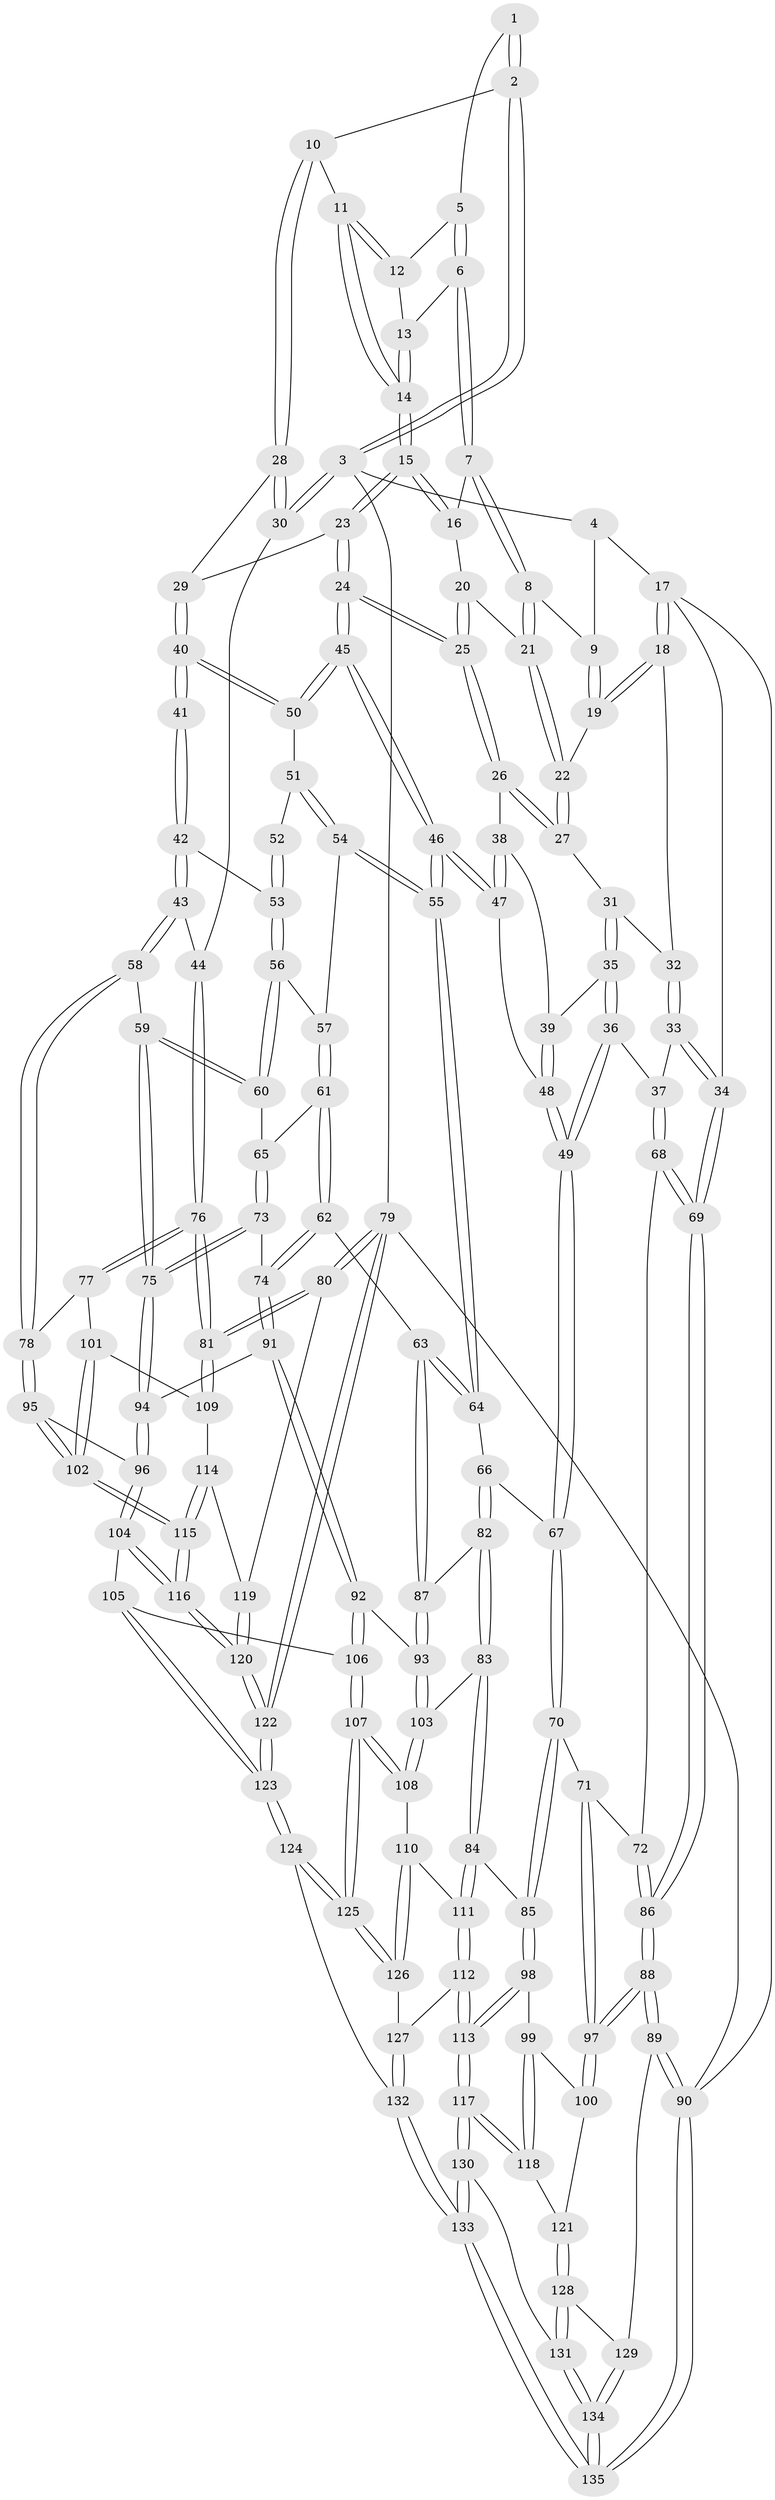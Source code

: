 // coarse degree distribution, {4: 0.3191489361702128, 9: 0.010638297872340425, 3: 0.06382978723404255, 6: 0.24468085106382978, 5: 0.35106382978723405, 8: 0.010638297872340425}
// Generated by graph-tools (version 1.1) at 2025/21/03/04/25 18:21:39]
// undirected, 135 vertices, 334 edges
graph export_dot {
graph [start="1"]
  node [color=gray90,style=filled];
  1 [pos="+0.5814818041592063+0"];
  2 [pos="+0.7247622246592214+0"];
  3 [pos="+1+0"];
  4 [pos="+0.22894207364816901+0"];
  5 [pos="+0.5346881232925925+0"];
  6 [pos="+0.4779519647845679+0.07822848919629297"];
  7 [pos="+0.4345272580960286+0.11488283221248165"];
  8 [pos="+0.38263151456960665+0.126228662478078"];
  9 [pos="+0.22257804050983016+0.011616075227716082"];
  10 [pos="+0.7023117155368843+0.14983721232786104"];
  11 [pos="+0.6413383365496461+0.15449385114782999"];
  12 [pos="+0.5747552991961351+0.11022391111523322"];
  13 [pos="+0.539010268347947+0.1411256343848535"];
  14 [pos="+0.5398886290132344+0.20975291092408666"];
  15 [pos="+0.5383122143832002+0.21180823198090346"];
  16 [pos="+0.49319200501831817+0.18138644234935103"];
  17 [pos="+0+0.2567962883766762"];
  18 [pos="+0.1497646896648691+0.13537295975828628"];
  19 [pos="+0.15523486080245938+0.12785689253189012"];
  20 [pos="+0.4284691119332308+0.21928431160022122"];
  21 [pos="+0.3814469475978715+0.18501784423614467"];
  22 [pos="+0.3528700942382279+0.23223548930177737"];
  23 [pos="+0.5334516113695589+0.27522255961708114"];
  24 [pos="+0.5144518318719342+0.3261589773226075"];
  25 [pos="+0.5034910857092129+0.3178958034816042"];
  26 [pos="+0.3486704798576827+0.26145398169704887"];
  27 [pos="+0.3469212347435482+0.254887108895287"];
  28 [pos="+0.7220008959112596+0.1830227877997142"];
  29 [pos="+0.7233703767890202+0.21345576372932745"];
  30 [pos="+1+0.031228113124888886"];
  31 [pos="+0.22495825363985744+0.24806469953674132"];
  32 [pos="+0.17129726371048065+0.19002887289128545"];
  33 [pos="+0.13578612347515553+0.3596530825471529"];
  34 [pos="+0+0.30115284010378573"];
  35 [pos="+0.23683145626247631+0.2860002406657524"];
  36 [pos="+0.22474057777705653+0.44379720562430675"];
  37 [pos="+0.2138952126452587+0.445144051741839"];
  38 [pos="+0.33756341397420286+0.3041138092822159"];
  39 [pos="+0.3226010479786147+0.31531505867007165"];
  40 [pos="+0.7372911751907776+0.26139205098006296"];
  41 [pos="+0.8038773408987056+0.32124200221846533"];
  42 [pos="+0.8269782916282147+0.33906203841013316"];
  43 [pos="+0.9167433676543225+0.35145548080175004"];
  44 [pos="+1+0.21360808259187627"];
  45 [pos="+0.5183536543861508+0.3511365786029513"];
  46 [pos="+0.4793006987333624+0.4224156703487934"];
  47 [pos="+0.4544291716094701+0.41817670105236077"];
  48 [pos="+0.25880014971380283+0.43600065072717054"];
  49 [pos="+0.23618179081391838+0.4461258713911581"];
  50 [pos="+0.6158546113140976+0.3542997811228315"];
  51 [pos="+0.6445050386893089+0.3837864807029248"];
  52 [pos="+0.6665874705022212+0.3890952603211958"];
  53 [pos="+0.7473768934909734+0.42778429074037927"];
  54 [pos="+0.6575227442313711+0.4550425261816963"];
  55 [pos="+0.4931646580931511+0.4817212962638806"];
  56 [pos="+0.7441041196186776+0.4379988814445214"];
  57 [pos="+0.66517457285081+0.46221819073867076"];
  58 [pos="+0.8568880993123179+0.5776673988207872"];
  59 [pos="+0.8189169197660294+0.5711999674253165"];
  60 [pos="+0.7614851163092584+0.5331293258417067"];
  61 [pos="+0.6658124147128234+0.502582940711555"];
  62 [pos="+0.530323369322917+0.5472686573737005"];
  63 [pos="+0.5046633371884962+0.5351195540266264"];
  64 [pos="+0.495210629126193+0.515583182160406"];
  65 [pos="+0.7064458683030402+0.5388620241083472"];
  66 [pos="+0.31733579056493355+0.5654897431760393"];
  67 [pos="+0.29937531253777305+0.5529459592219612"];
  68 [pos="+0.163970567129399+0.4869903337947469"];
  69 [pos="+0+0.4806482089555039"];
  70 [pos="+0.18924321045629397+0.6549872210460874"];
  71 [pos="+0.18623922269724622+0.6528840606284292"];
  72 [pos="+0.15261901770479028+0.5769244525226509"];
  73 [pos="+0.6354066250264611+0.6187459198185601"];
  74 [pos="+0.5789033207579246+0.5878167682732364"];
  75 [pos="+0.6712650970219067+0.6823082140840225"];
  76 [pos="+1+0.6618915672623702"];
  77 [pos="+0.9142449914016262+0.6275529212624883"];
  78 [pos="+0.8836485347171075+0.6105721020018743"];
  79 [pos="+1+1"];
  80 [pos="+1+0.8456743452810673"];
  81 [pos="+1+0.8341824060468391"];
  82 [pos="+0.3411281136010864+0.6797174747219129"];
  83 [pos="+0.3113584328178907+0.7387721906046355"];
  84 [pos="+0.3003390118021989+0.745132123478034"];
  85 [pos="+0.24107721068895732+0.7365458068912514"];
  86 [pos="+0+0.6877446908779321"];
  87 [pos="+0.46641770412084055+0.6293777812484196"];
  88 [pos="+0+0.7324293795751388"];
  89 [pos="+0+0.7459343961977588"];
  90 [pos="+0+1"];
  91 [pos="+0.5486449072825024+0.7178605299258994"];
  92 [pos="+0.5210049657703715+0.7318879125957143"];
  93 [pos="+0.4995144663693198+0.7254865593037896"];
  94 [pos="+0.6718269602186735+0.69911480083844"];
  95 [pos="+0.7427118008821523+0.7630553680638812"];
  96 [pos="+0.7017889269315797+0.7609632062931829"];
  97 [pos="+0+0.7447037769268993"];
  98 [pos="+0.14993859110263358+0.8085169608165866"];
  99 [pos="+0.12416893091635482+0.8077605279118784"];
  100 [pos="+0.008583581776170714+0.79440405439171"];
  101 [pos="+0.8729608781366853+0.7853795657080137"];
  102 [pos="+0.8051934370807992+0.8025256093440593"];
  103 [pos="+0.4352606552274292+0.7773530119953935"];
  104 [pos="+0.6576784065922832+0.8289401611895619"];
  105 [pos="+0.6441943202882129+0.8380357177042322"];
  106 [pos="+0.5895659956427975+0.8537932510291604"];
  107 [pos="+0.5686633368382097+0.8744318621947575"];
  108 [pos="+0.4561364473609455+0.8525967270900799"];
  109 [pos="+0.912503336996012+0.8127302564118749"];
  110 [pos="+0.4210174843838543+0.8899174420386604"];
  111 [pos="+0.316322388060301+0.8745464947192276"];
  112 [pos="+0.29422548777131213+0.910071158426443"];
  113 [pos="+0.20861880329815927+0.9409083098636716"];
  114 [pos="+0.8853893848399721+0.883962385100713"];
  115 [pos="+0.8194683718890564+0.9294856646190184"];
  116 [pos="+0.8086066170620286+0.9615893222499454"];
  117 [pos="+0.19693196865581303+0.9618307348117285"];
  118 [pos="+0.11224637101015601+0.9328752814404209"];
  119 [pos="+0.9473247151117687+0.9000127151791818"];
  120 [pos="+0.8116115426097718+1"];
  121 [pos="+0.08981252350443125+0.9308273284503649"];
  122 [pos="+0.7951858185579739+1"];
  123 [pos="+0.7847826603665273+1"];
  124 [pos="+0.5312181579104039+1"];
  125 [pos="+0.5270532538030975+1"];
  126 [pos="+0.43647717375682193+0.9900646800534406"];
  127 [pos="+0.3063768615479073+0.9283859244961029"];
  128 [pos="+0.06503256309856537+0.9660154361562708"];
  129 [pos="+0+0.9318526824131681"];
  130 [pos="+0.19253358787435979+0.9913278925614396"];
  131 [pos="+0.06564278185127018+0.969338926644061"];
  132 [pos="+0.3920555799888106+1"];
  133 [pos="+0.18002373365469945+1"];
  134 [pos="+0.05367667715709948+1"];
  135 [pos="+0.06439364485130206+1"];
  1 -- 2;
  1 -- 2;
  1 -- 5;
  2 -- 3;
  2 -- 3;
  2 -- 10;
  3 -- 4;
  3 -- 30;
  3 -- 30;
  3 -- 79;
  4 -- 9;
  4 -- 17;
  5 -- 6;
  5 -- 6;
  5 -- 12;
  6 -- 7;
  6 -- 7;
  6 -- 13;
  7 -- 8;
  7 -- 8;
  7 -- 16;
  8 -- 9;
  8 -- 21;
  8 -- 21;
  9 -- 19;
  9 -- 19;
  10 -- 11;
  10 -- 28;
  10 -- 28;
  11 -- 12;
  11 -- 12;
  11 -- 14;
  11 -- 14;
  12 -- 13;
  13 -- 14;
  13 -- 14;
  14 -- 15;
  14 -- 15;
  15 -- 16;
  15 -- 16;
  15 -- 23;
  15 -- 23;
  16 -- 20;
  17 -- 18;
  17 -- 18;
  17 -- 34;
  17 -- 90;
  18 -- 19;
  18 -- 19;
  18 -- 32;
  19 -- 22;
  20 -- 21;
  20 -- 25;
  20 -- 25;
  21 -- 22;
  21 -- 22;
  22 -- 27;
  22 -- 27;
  23 -- 24;
  23 -- 24;
  23 -- 29;
  24 -- 25;
  24 -- 25;
  24 -- 45;
  24 -- 45;
  25 -- 26;
  25 -- 26;
  26 -- 27;
  26 -- 27;
  26 -- 38;
  27 -- 31;
  28 -- 29;
  28 -- 30;
  28 -- 30;
  29 -- 40;
  29 -- 40;
  30 -- 44;
  31 -- 32;
  31 -- 35;
  31 -- 35;
  32 -- 33;
  32 -- 33;
  33 -- 34;
  33 -- 34;
  33 -- 37;
  34 -- 69;
  34 -- 69;
  35 -- 36;
  35 -- 36;
  35 -- 39;
  36 -- 37;
  36 -- 49;
  36 -- 49;
  37 -- 68;
  37 -- 68;
  38 -- 39;
  38 -- 47;
  38 -- 47;
  39 -- 48;
  39 -- 48;
  40 -- 41;
  40 -- 41;
  40 -- 50;
  40 -- 50;
  41 -- 42;
  41 -- 42;
  42 -- 43;
  42 -- 43;
  42 -- 53;
  43 -- 44;
  43 -- 58;
  43 -- 58;
  44 -- 76;
  44 -- 76;
  45 -- 46;
  45 -- 46;
  45 -- 50;
  45 -- 50;
  46 -- 47;
  46 -- 47;
  46 -- 55;
  46 -- 55;
  47 -- 48;
  48 -- 49;
  48 -- 49;
  49 -- 67;
  49 -- 67;
  50 -- 51;
  51 -- 52;
  51 -- 54;
  51 -- 54;
  52 -- 53;
  52 -- 53;
  53 -- 56;
  53 -- 56;
  54 -- 55;
  54 -- 55;
  54 -- 57;
  55 -- 64;
  55 -- 64;
  56 -- 57;
  56 -- 60;
  56 -- 60;
  57 -- 61;
  57 -- 61;
  58 -- 59;
  58 -- 78;
  58 -- 78;
  59 -- 60;
  59 -- 60;
  59 -- 75;
  59 -- 75;
  60 -- 65;
  61 -- 62;
  61 -- 62;
  61 -- 65;
  62 -- 63;
  62 -- 74;
  62 -- 74;
  63 -- 64;
  63 -- 64;
  63 -- 87;
  63 -- 87;
  64 -- 66;
  65 -- 73;
  65 -- 73;
  66 -- 67;
  66 -- 82;
  66 -- 82;
  67 -- 70;
  67 -- 70;
  68 -- 69;
  68 -- 69;
  68 -- 72;
  69 -- 86;
  69 -- 86;
  70 -- 71;
  70 -- 85;
  70 -- 85;
  71 -- 72;
  71 -- 97;
  71 -- 97;
  72 -- 86;
  72 -- 86;
  73 -- 74;
  73 -- 75;
  73 -- 75;
  74 -- 91;
  74 -- 91;
  75 -- 94;
  75 -- 94;
  76 -- 77;
  76 -- 77;
  76 -- 81;
  76 -- 81;
  77 -- 78;
  77 -- 101;
  78 -- 95;
  78 -- 95;
  79 -- 80;
  79 -- 80;
  79 -- 122;
  79 -- 122;
  79 -- 90;
  80 -- 81;
  80 -- 81;
  80 -- 119;
  81 -- 109;
  81 -- 109;
  82 -- 83;
  82 -- 83;
  82 -- 87;
  83 -- 84;
  83 -- 84;
  83 -- 103;
  84 -- 85;
  84 -- 111;
  84 -- 111;
  85 -- 98;
  85 -- 98;
  86 -- 88;
  86 -- 88;
  87 -- 93;
  87 -- 93;
  88 -- 89;
  88 -- 89;
  88 -- 97;
  88 -- 97;
  89 -- 90;
  89 -- 90;
  89 -- 129;
  90 -- 135;
  90 -- 135;
  91 -- 92;
  91 -- 92;
  91 -- 94;
  92 -- 93;
  92 -- 106;
  92 -- 106;
  93 -- 103;
  93 -- 103;
  94 -- 96;
  94 -- 96;
  95 -- 96;
  95 -- 102;
  95 -- 102;
  96 -- 104;
  96 -- 104;
  97 -- 100;
  97 -- 100;
  98 -- 99;
  98 -- 113;
  98 -- 113;
  99 -- 100;
  99 -- 118;
  99 -- 118;
  100 -- 121;
  101 -- 102;
  101 -- 102;
  101 -- 109;
  102 -- 115;
  102 -- 115;
  103 -- 108;
  103 -- 108;
  104 -- 105;
  104 -- 116;
  104 -- 116;
  105 -- 106;
  105 -- 123;
  105 -- 123;
  106 -- 107;
  106 -- 107;
  107 -- 108;
  107 -- 108;
  107 -- 125;
  107 -- 125;
  108 -- 110;
  109 -- 114;
  110 -- 111;
  110 -- 126;
  110 -- 126;
  111 -- 112;
  111 -- 112;
  112 -- 113;
  112 -- 113;
  112 -- 127;
  113 -- 117;
  113 -- 117;
  114 -- 115;
  114 -- 115;
  114 -- 119;
  115 -- 116;
  115 -- 116;
  116 -- 120;
  116 -- 120;
  117 -- 118;
  117 -- 118;
  117 -- 130;
  117 -- 130;
  118 -- 121;
  119 -- 120;
  119 -- 120;
  120 -- 122;
  120 -- 122;
  121 -- 128;
  121 -- 128;
  122 -- 123;
  122 -- 123;
  123 -- 124;
  123 -- 124;
  124 -- 125;
  124 -- 125;
  124 -- 132;
  125 -- 126;
  125 -- 126;
  126 -- 127;
  127 -- 132;
  127 -- 132;
  128 -- 129;
  128 -- 131;
  128 -- 131;
  129 -- 134;
  129 -- 134;
  130 -- 131;
  130 -- 133;
  130 -- 133;
  131 -- 134;
  131 -- 134;
  132 -- 133;
  132 -- 133;
  133 -- 135;
  133 -- 135;
  134 -- 135;
  134 -- 135;
}
